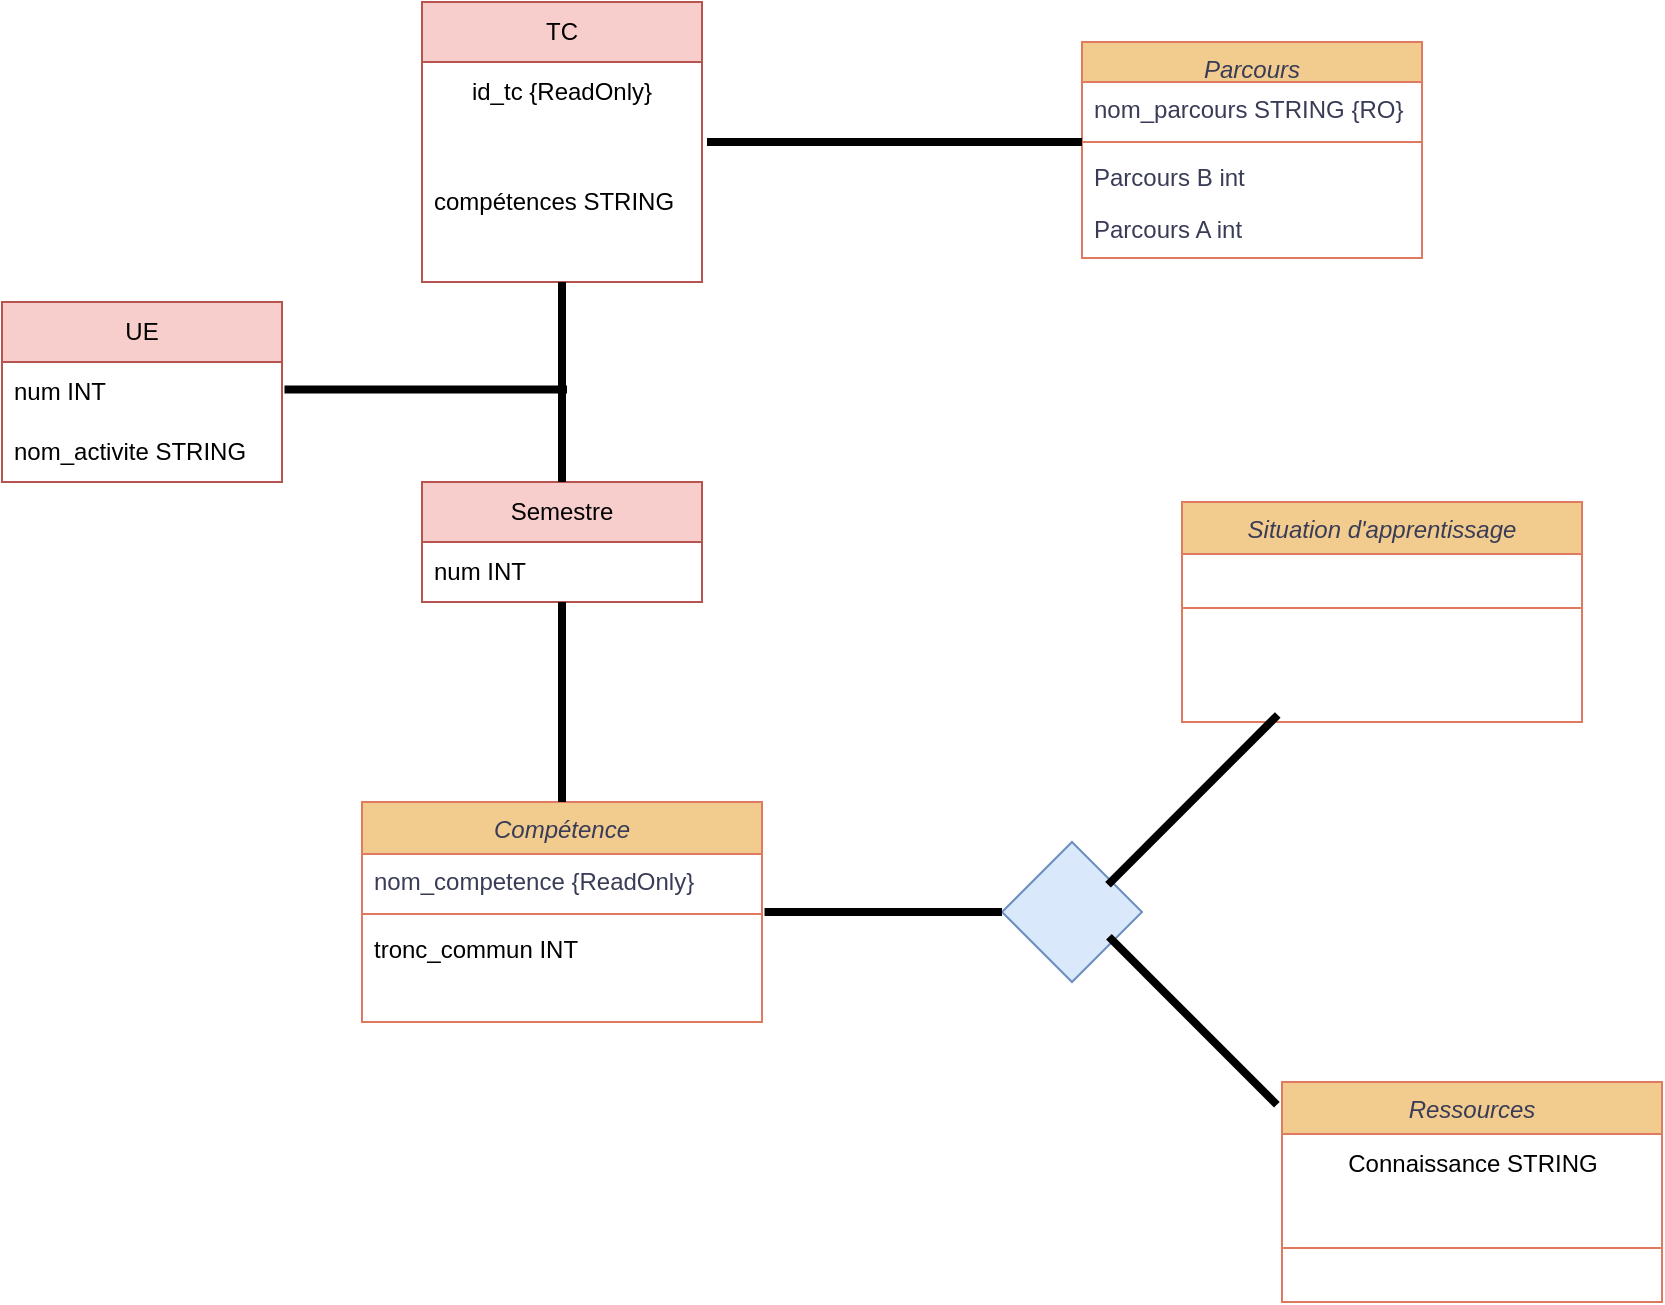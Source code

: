 <mxfile version="22.1.9" type="github">
  <diagram id="C5RBs43oDa-KdzZeNtuy" name="Page-1">
    <mxGraphModel dx="955" dy="1163" grid="1" gridSize="10" guides="1" tooltips="1" connect="1" arrows="1" fold="1" page="0" pageScale="1" pageWidth="1654" pageHeight="2336" math="0" shadow="0">
      <root>
        <mxCell id="WIyWlLk6GJQsqaUBKTNV-0" />
        <mxCell id="WIyWlLk6GJQsqaUBKTNV-1" parent="WIyWlLk6GJQsqaUBKTNV-0" />
        <mxCell id="zkfFHV4jXpPFQw0GAbJ--0" value="Parcours" style="swimlane;fontStyle=2;align=center;verticalAlign=top;childLayout=stackLayout;horizontal=1;startSize=20;horizontalStack=0;resizeParent=1;resizeLast=0;collapsible=1;marginBottom=0;rounded=0;shadow=0;strokeWidth=1;labelBackgroundColor=none;fillColor=#F2CC8F;strokeColor=#E07A5F;fontColor=#393C56;" parent="WIyWlLk6GJQsqaUBKTNV-1" vertex="1">
          <mxGeometry x="1040" y="-130" width="170" height="108" as="geometry">
            <mxRectangle x="230" y="140" width="160" height="26" as="alternateBounds" />
          </mxGeometry>
        </mxCell>
        <mxCell id="zkfFHV4jXpPFQw0GAbJ--1" value="nom_parcours STRING {RO}" style="text;align=left;verticalAlign=top;spacingLeft=4;spacingRight=4;overflow=hidden;rotatable=0;points=[[0,0.5],[1,0.5]];portConstraint=eastwest;labelBackgroundColor=none;fontColor=#393C56;" parent="zkfFHV4jXpPFQw0GAbJ--0" vertex="1">
          <mxGeometry y="20" width="170" height="26" as="geometry" />
        </mxCell>
        <mxCell id="zkfFHV4jXpPFQw0GAbJ--4" value="" style="line;html=1;strokeWidth=1;align=left;verticalAlign=middle;spacingTop=-1;spacingLeft=3;spacingRight=3;rotatable=0;labelPosition=right;points=[];portConstraint=eastwest;labelBackgroundColor=none;fillColor=#F2CC8F;strokeColor=#E07A5F;fontColor=#393C56;" parent="zkfFHV4jXpPFQw0GAbJ--0" vertex="1">
          <mxGeometry y="46" width="170" height="8" as="geometry" />
        </mxCell>
        <mxCell id="8M17LlqYwC-zjmOERKzj-5" value="Parcours B int" style="text;align=left;verticalAlign=top;spacingLeft=4;spacingRight=4;overflow=hidden;rotatable=0;points=[[0,0.5],[1,0.5]];portConstraint=eastwest;labelBackgroundColor=none;fontColor=#393C56;" vertex="1" parent="zkfFHV4jXpPFQw0GAbJ--0">
          <mxGeometry y="54" width="170" height="26" as="geometry" />
        </mxCell>
        <mxCell id="8M17LlqYwC-zjmOERKzj-4" value="Parcours A int" style="text;align=left;verticalAlign=top;spacingLeft=4;spacingRight=4;overflow=hidden;rotatable=0;points=[[0,0.5],[1,0.5]];portConstraint=eastwest;labelBackgroundColor=none;fontColor=#393C56;" vertex="1" parent="zkfFHV4jXpPFQw0GAbJ--0">
          <mxGeometry y="80" width="170" height="26" as="geometry" />
        </mxCell>
        <mxCell id="f_c0-sMYUy5ZmHDfD9uq-3" value="Compétence" style="swimlane;fontStyle=2;align=center;verticalAlign=top;childLayout=stackLayout;horizontal=1;startSize=26;horizontalStack=0;resizeParent=1;resizeLast=0;collapsible=1;marginBottom=0;rounded=0;shadow=0;strokeWidth=1;labelBackgroundColor=none;fillColor=#F2CC8F;strokeColor=#E07A5F;fontColor=#393C56;" parent="WIyWlLk6GJQsqaUBKTNV-1" vertex="1">
          <mxGeometry x="680" y="250" width="200" height="110" as="geometry">
            <mxRectangle x="230" y="140" width="160" height="26" as="alternateBounds" />
          </mxGeometry>
        </mxCell>
        <mxCell id="f_c0-sMYUy5ZmHDfD9uq-4" value="nom_competence {ReadOnly}" style="text;align=left;verticalAlign=top;spacingLeft=4;spacingRight=4;overflow=hidden;rotatable=0;points=[[0,0.5],[1,0.5]];portConstraint=eastwest;labelBackgroundColor=none;fontColor=#393C56;" parent="f_c0-sMYUy5ZmHDfD9uq-3" vertex="1">
          <mxGeometry y="26" width="200" height="26" as="geometry" />
        </mxCell>
        <mxCell id="f_c0-sMYUy5ZmHDfD9uq-5" value="" style="line;html=1;strokeWidth=1;align=left;verticalAlign=middle;spacingTop=-1;spacingLeft=3;spacingRight=3;rotatable=0;labelPosition=right;points=[];portConstraint=eastwest;labelBackgroundColor=none;fillColor=#F2CC8F;strokeColor=#E07A5F;fontColor=#393C56;" parent="f_c0-sMYUy5ZmHDfD9uq-3" vertex="1">
          <mxGeometry y="52" width="200" height="8" as="geometry" />
        </mxCell>
        <mxCell id="XT5z9Ap0meFdqF8gmcxT-1" value="tronc_commun INT" style="text;strokeColor=none;fillColor=none;align=left;verticalAlign=top;spacingLeft=4;spacingRight=4;overflow=hidden;rotatable=0;points=[[0,0.5],[1,0.5]];portConstraint=eastwest;whiteSpace=wrap;html=1;" parent="f_c0-sMYUy5ZmHDfD9uq-3" vertex="1">
          <mxGeometry y="60" width="200" height="50" as="geometry" />
        </mxCell>
        <mxCell id="KBVM3nmUXnN4ifVu5KBE-0" value="UE" style="swimlane;fontStyle=0;childLayout=stackLayout;horizontal=1;startSize=30;horizontalStack=0;resizeParent=1;resizeParentMax=0;resizeLast=0;collapsible=1;marginBottom=0;whiteSpace=wrap;html=1;fillColor=#f8cecc;strokeColor=#b85450;" parent="WIyWlLk6GJQsqaUBKTNV-1" vertex="1">
          <mxGeometry x="500" width="140" height="90" as="geometry" />
        </mxCell>
        <mxCell id="KBVM3nmUXnN4ifVu5KBE-1" value="num INT" style="text;strokeColor=none;fillColor=none;align=left;verticalAlign=middle;spacingLeft=4;spacingRight=4;overflow=hidden;points=[[0,0.5],[1,0.5]];portConstraint=eastwest;rotatable=0;whiteSpace=wrap;html=1;" parent="KBVM3nmUXnN4ifVu5KBE-0" vertex="1">
          <mxGeometry y="30" width="140" height="30" as="geometry" />
        </mxCell>
        <mxCell id="KBVM3nmUXnN4ifVu5KBE-2" value="nom_activite STRING" style="text;strokeColor=none;fillColor=none;align=left;verticalAlign=middle;spacingLeft=4;spacingRight=4;overflow=hidden;points=[[0,0.5],[1,0.5]];portConstraint=eastwest;rotatable=0;whiteSpace=wrap;html=1;" parent="KBVM3nmUXnN4ifVu5KBE-0" vertex="1">
          <mxGeometry y="60" width="140" height="30" as="geometry" />
        </mxCell>
        <mxCell id="NuNJrnGVvYwrWGTykR2T-2" value="TC" style="swimlane;fontStyle=0;childLayout=stackLayout;horizontal=1;startSize=30;horizontalStack=0;resizeParent=1;resizeParentMax=0;resizeLast=0;collapsible=1;marginBottom=0;whiteSpace=wrap;html=1;fillColor=#f8cecc;strokeColor=#b85450;" parent="WIyWlLk6GJQsqaUBKTNV-1" vertex="1">
          <mxGeometry x="710" y="-150" width="140" height="140" as="geometry" />
        </mxCell>
        <mxCell id="NuNJrnGVvYwrWGTykR2T-7" value="&lt;div&gt;id_tc {ReadOnly}&lt;br&gt;&lt;/div&gt;" style="text;html=1;strokeColor=none;fillColor=none;align=center;verticalAlign=middle;whiteSpace=wrap;rounded=0;" parent="NuNJrnGVvYwrWGTykR2T-2" vertex="1">
          <mxGeometry y="30" width="140" height="30" as="geometry" />
        </mxCell>
        <mxCell id="NuNJrnGVvYwrWGTykR2T-4" value="compétences STRING" style="text;strokeColor=none;fillColor=none;align=left;verticalAlign=middle;spacingLeft=4;spacingRight=4;overflow=hidden;points=[[0,0.5],[1,0.5]];portConstraint=eastwest;rotatable=0;whiteSpace=wrap;html=1;" parent="NuNJrnGVvYwrWGTykR2T-2" vertex="1">
          <mxGeometry y="60" width="140" height="80" as="geometry" />
        </mxCell>
        <mxCell id="SGoKSiVL3GrMau2R0alK-0" value="Semestre" style="swimlane;fontStyle=0;childLayout=stackLayout;horizontal=1;startSize=30;horizontalStack=0;resizeParent=1;resizeParentMax=0;resizeLast=0;collapsible=1;marginBottom=0;whiteSpace=wrap;html=1;fillColor=#f8cecc;strokeColor=#b85450;" parent="WIyWlLk6GJQsqaUBKTNV-1" vertex="1">
          <mxGeometry x="710" y="90" width="140" height="60" as="geometry" />
        </mxCell>
        <mxCell id="SGoKSiVL3GrMau2R0alK-1" value="num INT" style="text;strokeColor=none;fillColor=none;align=left;verticalAlign=middle;spacingLeft=4;spacingRight=4;overflow=hidden;points=[[0,0.5],[1,0.5]];portConstraint=eastwest;rotatable=0;whiteSpace=wrap;html=1;" parent="SGoKSiVL3GrMau2R0alK-0" vertex="1">
          <mxGeometry y="30" width="140" height="30" as="geometry" />
        </mxCell>
        <mxCell id="8M17LlqYwC-zjmOERKzj-7" value="" style="line;strokeWidth=4;direction=south;html=1;perimeter=backbonePerimeter;points=[];outlineConnect=0;" vertex="1" parent="WIyWlLk6GJQsqaUBKTNV-1">
          <mxGeometry x="775" y="150" width="10" height="100" as="geometry" />
        </mxCell>
        <mxCell id="8M17LlqYwC-zjmOERKzj-8" value="" style="line;strokeWidth=4;direction=south;html=1;perimeter=backbonePerimeter;points=[];outlineConnect=0;" vertex="1" parent="WIyWlLk6GJQsqaUBKTNV-1">
          <mxGeometry x="775" y="-10" width="10" height="100" as="geometry" />
        </mxCell>
        <mxCell id="8M17LlqYwC-zjmOERKzj-9" value="" style="line;strokeWidth=4;direction=south;html=1;perimeter=backbonePerimeter;points=[];outlineConnect=0;rotation=-90;" vertex="1" parent="WIyWlLk6GJQsqaUBKTNV-1">
          <mxGeometry x="941.25" y="-173.75" width="10" height="187.5" as="geometry" />
        </mxCell>
        <mxCell id="8M17LlqYwC-zjmOERKzj-11" value="Ressources" style="swimlane;fontStyle=2;align=center;verticalAlign=top;childLayout=stackLayout;horizontal=1;startSize=26;horizontalStack=0;resizeParent=1;resizeLast=0;collapsible=1;marginBottom=0;rounded=0;shadow=0;strokeWidth=1;labelBackgroundColor=none;fillColor=#F2CC8F;strokeColor=#E07A5F;fontColor=#393C56;" vertex="1" parent="WIyWlLk6GJQsqaUBKTNV-1">
          <mxGeometry x="1140" y="390" width="190" height="110" as="geometry">
            <mxRectangle x="230" y="140" width="160" height="26" as="alternateBounds" />
          </mxGeometry>
        </mxCell>
        <mxCell id="8M17LlqYwC-zjmOERKzj-21" value="Connaissance STRING" style="text;html=1;align=center;verticalAlign=middle;resizable=0;points=[];autosize=1;strokeColor=none;fillColor=none;" vertex="1" parent="8M17LlqYwC-zjmOERKzj-11">
          <mxGeometry y="26" width="190" height="30" as="geometry" />
        </mxCell>
        <mxCell id="8M17LlqYwC-zjmOERKzj-12" value="" style="line;html=1;strokeWidth=1;align=left;verticalAlign=middle;spacingTop=-1;spacingLeft=3;spacingRight=3;rotatable=0;labelPosition=right;points=[];portConstraint=eastwest;labelBackgroundColor=none;fillColor=#F2CC8F;strokeColor=#E07A5F;fontColor=#393C56;" vertex="1" parent="8M17LlqYwC-zjmOERKzj-11">
          <mxGeometry y="56" width="190" height="54" as="geometry" />
        </mxCell>
        <mxCell id="8M17LlqYwC-zjmOERKzj-15" value="" style="line;strokeWidth=4;direction=south;html=1;perimeter=backbonePerimeter;points=[];outlineConnect=0;rotation=-90;" vertex="1" parent="WIyWlLk6GJQsqaUBKTNV-1">
          <mxGeometry x="706.88" y="-26.87" width="10" height="141.25" as="geometry" />
        </mxCell>
        <mxCell id="8M17LlqYwC-zjmOERKzj-16" value="Situation d&#39;apprentissage" style="swimlane;fontStyle=2;align=center;verticalAlign=top;childLayout=stackLayout;horizontal=1;startSize=26;horizontalStack=0;resizeParent=1;resizeLast=0;collapsible=1;marginBottom=0;rounded=0;shadow=0;strokeWidth=1;labelBackgroundColor=none;fillColor=#F2CC8F;strokeColor=#E07A5F;fontColor=#393C56;" vertex="1" parent="WIyWlLk6GJQsqaUBKTNV-1">
          <mxGeometry x="1090" y="100" width="200" height="110" as="geometry">
            <mxRectangle x="230" y="140" width="160" height="26" as="alternateBounds" />
          </mxGeometry>
        </mxCell>
        <mxCell id="8M17LlqYwC-zjmOERKzj-17" value="" style="line;html=1;strokeWidth=1;align=left;verticalAlign=middle;spacingTop=-1;spacingLeft=3;spacingRight=3;rotatable=0;labelPosition=right;points=[];portConstraint=eastwest;labelBackgroundColor=none;fillColor=#F2CC8F;strokeColor=#E07A5F;fontColor=#393C56;" vertex="1" parent="8M17LlqYwC-zjmOERKzj-16">
          <mxGeometry y="26" width="200" height="54" as="geometry" />
        </mxCell>
        <mxCell id="8M17LlqYwC-zjmOERKzj-18" value="" style="rhombus;whiteSpace=wrap;html=1;fillColor=#dae8fc;strokeColor=#6c8ebf;" vertex="1" parent="WIyWlLk6GJQsqaUBKTNV-1">
          <mxGeometry x="1000" y="270" width="70" height="70" as="geometry" />
        </mxCell>
        <mxCell id="8M17LlqYwC-zjmOERKzj-19" value="" style="line;strokeWidth=4;direction=south;html=1;perimeter=backbonePerimeter;points=[];outlineConnect=0;rotation=-90;" vertex="1" parent="WIyWlLk6GJQsqaUBKTNV-1">
          <mxGeometry x="935.63" y="245.63" width="10" height="118.75" as="geometry" />
        </mxCell>
        <mxCell id="8M17LlqYwC-zjmOERKzj-20" value="" style="line;strokeWidth=4;direction=south;html=1;perimeter=backbonePerimeter;points=[];outlineConnect=0;rotation=-135;" vertex="1" parent="WIyWlLk6GJQsqaUBKTNV-1">
          <mxGeometry x="1090.44" y="188.93" width="10" height="120" as="geometry" />
        </mxCell>
        <mxCell id="8M17LlqYwC-zjmOERKzj-22" value="" style="line;strokeWidth=4;direction=south;html=1;perimeter=backbonePerimeter;points=[];outlineConnect=0;rotation=-45;" vertex="1" parent="WIyWlLk6GJQsqaUBKTNV-1">
          <mxGeometry x="1090.44" y="300" width="10" height="118.75" as="geometry" />
        </mxCell>
      </root>
    </mxGraphModel>
  </diagram>
</mxfile>

